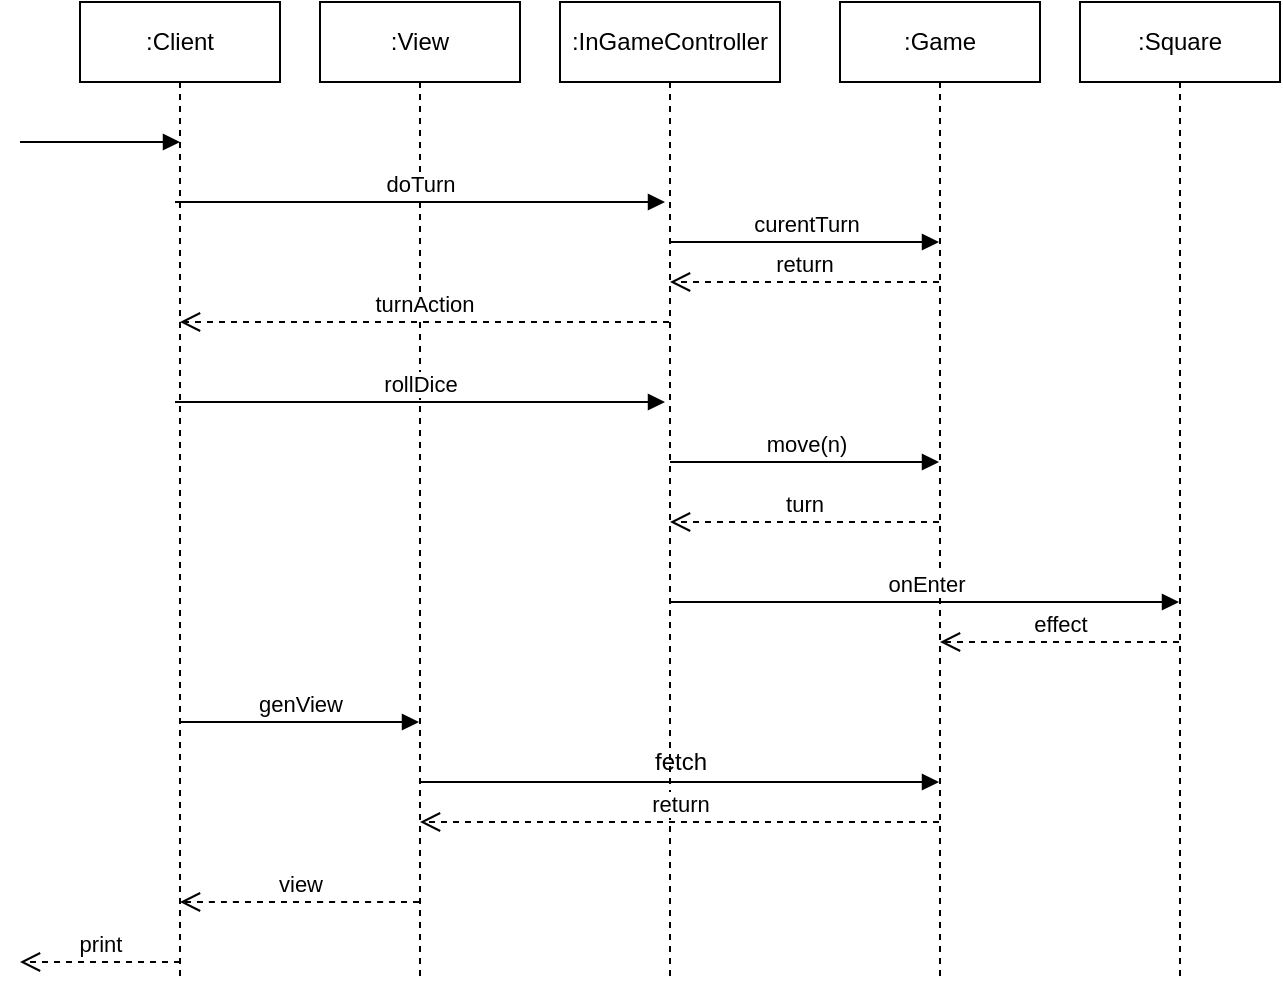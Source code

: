 <mxfile>
    <diagram id="xRZ9BMmsLgcD70vBNWqL" name="Page-1">
        <mxGraphModel dx="898" dy="529" grid="1" gridSize="10" guides="1" tooltips="1" connect="1" arrows="1" fold="1" page="1" pageScale="1" pageWidth="827" pageHeight="1169" math="0" shadow="0">
            <root>
                <mxCell id="0"/>
                <mxCell id="1" parent="0"/>
                <mxCell id="4" value=":Client" style="shape=umlLifeline;perimeter=lifelinePerimeter;whiteSpace=wrap;html=1;container=1;collapsible=0;recursiveResize=0;outlineConnect=0;" parent="1" vertex="1">
                    <mxGeometry x="50" y="100" width="100" height="490" as="geometry"/>
                </mxCell>
                <mxCell id="10" value="" style="html=1;verticalAlign=bottom;endArrow=block;" parent="4" edge="1">
                    <mxGeometry width="80" relative="1" as="geometry">
                        <mxPoint x="-30" y="70" as="sourcePoint"/>
                        <mxPoint x="50" y="70" as="targetPoint"/>
                    </mxGeometry>
                </mxCell>
                <mxCell id="5" value=":InGameController" style="shape=umlLifeline;perimeter=lifelinePerimeter;whiteSpace=wrap;html=1;container=1;collapsible=0;recursiveResize=0;outlineConnect=0;" parent="1" vertex="1">
                    <mxGeometry x="290" y="100" width="110" height="490" as="geometry"/>
                </mxCell>
                <mxCell id="6" value=":Game" style="shape=umlLifeline;perimeter=lifelinePerimeter;whiteSpace=wrap;html=1;container=1;collapsible=0;recursiveResize=0;outlineConnect=0;" parent="1" vertex="1">
                    <mxGeometry x="430" y="100" width="100" height="490" as="geometry"/>
                </mxCell>
                <mxCell id="7" value=":View" style="shape=umlLifeline;perimeter=lifelinePerimeter;whiteSpace=wrap;html=1;container=1;collapsible=0;recursiveResize=0;outlineConnect=0;" parent="1" vertex="1">
                    <mxGeometry x="170" y="100" width="100" height="490" as="geometry"/>
                </mxCell>
                <mxCell id="8" value=":Square" style="shape=umlLifeline;perimeter=lifelinePerimeter;whiteSpace=wrap;html=1;container=1;collapsible=0;recursiveResize=0;outlineConnect=0;" parent="1" vertex="1">
                    <mxGeometry x="550" y="100" width="100" height="490" as="geometry"/>
                </mxCell>
                <mxCell id="9" value="doTurn" style="html=1;verticalAlign=bottom;endArrow=block;" parent="1" edge="1">
                    <mxGeometry width="80" relative="1" as="geometry">
                        <mxPoint x="97.5" y="200" as="sourcePoint"/>
                        <mxPoint x="342.5" y="200" as="targetPoint"/>
                        <Array as="points">
                            <mxPoint x="247.5" y="200"/>
                        </Array>
                    </mxGeometry>
                </mxCell>
                <mxCell id="15" value="rollDice" style="html=1;verticalAlign=bottom;endArrow=block;" parent="1" edge="1">
                    <mxGeometry width="80" relative="1" as="geometry">
                        <mxPoint x="97.5" y="300" as="sourcePoint"/>
                        <mxPoint x="342.5" y="300" as="targetPoint"/>
                        <Array as="points">
                            <mxPoint x="247.5" y="300"/>
                        </Array>
                    </mxGeometry>
                </mxCell>
                <mxCell id="16" value="move(n)" style="html=1;verticalAlign=bottom;endArrow=block;" parent="1" source="5" target="6" edge="1">
                    <mxGeometry width="80" relative="1" as="geometry">
                        <mxPoint x="350" y="270" as="sourcePoint"/>
                        <mxPoint x="480" y="270" as="targetPoint"/>
                        <Array as="points">
                            <mxPoint x="410" y="330"/>
                            <mxPoint x="460" y="330"/>
                        </Array>
                    </mxGeometry>
                </mxCell>
                <mxCell id="18" value="onEnter" style="html=1;verticalAlign=bottom;endArrow=block;" parent="1" source="5" target="8" edge="1">
                    <mxGeometry width="80" relative="1" as="geometry">
                        <mxPoint x="340" y="350" as="sourcePoint"/>
                        <mxPoint x="420" y="350" as="targetPoint"/>
                        <Array as="points">
                            <mxPoint x="400" y="400"/>
                            <mxPoint x="530" y="400"/>
                        </Array>
                    </mxGeometry>
                </mxCell>
                <mxCell id="24" value="genView" style="html=1;verticalAlign=bottom;endArrow=block;" parent="1" source="4" target="7" edge="1">
                    <mxGeometry width="80" relative="1" as="geometry">
                        <mxPoint x="300" y="490" as="sourcePoint"/>
                        <mxPoint x="380" y="490" as="targetPoint"/>
                        <Array as="points">
                            <mxPoint x="150" y="460"/>
                            <mxPoint x="180" y="460"/>
                        </Array>
                    </mxGeometry>
                </mxCell>
                <mxCell id="32" value="view" style="html=1;verticalAlign=bottom;endArrow=open;dashed=1;endSize=8;" parent="1" source="7" target="4" edge="1">
                    <mxGeometry relative="1" as="geometry">
                        <mxPoint x="220" y="580" as="sourcePoint"/>
                        <mxPoint x="260" y="540" as="targetPoint"/>
                        <Array as="points">
                            <mxPoint x="200" y="550"/>
                            <mxPoint x="180" y="550"/>
                            <mxPoint x="120" y="550"/>
                        </Array>
                    </mxGeometry>
                </mxCell>
                <mxCell id="34" value="curentTurn" style="html=1;verticalAlign=bottom;endArrow=block;" parent="1" source="5" target="6" edge="1">
                    <mxGeometry width="80" relative="1" as="geometry">
                        <mxPoint x="350" y="220" as="sourcePoint"/>
                        <mxPoint x="430" y="220" as="targetPoint"/>
                        <Array as="points">
                            <mxPoint x="420" y="220"/>
                        </Array>
                    </mxGeometry>
                </mxCell>
                <mxCell id="35" value="return" style="html=1;verticalAlign=bottom;endArrow=open;dashed=1;endSize=8;" parent="1" source="6" target="5" edge="1">
                    <mxGeometry relative="1" as="geometry">
                        <mxPoint x="430" y="240" as="sourcePoint"/>
                        <mxPoint x="350" y="240" as="targetPoint"/>
                        <Array as="points">
                            <mxPoint x="420" y="240"/>
                        </Array>
                    </mxGeometry>
                </mxCell>
                <mxCell id="36" value="turnAction" style="html=1;verticalAlign=bottom;endArrow=open;dashed=1;endSize=8;" parent="1" source="5" target="4" edge="1">
                    <mxGeometry relative="1" as="geometry">
                        <mxPoint x="350" y="260" as="sourcePoint"/>
                        <mxPoint x="110" y="270" as="targetPoint"/>
                        <Array as="points">
                            <mxPoint x="250" y="260"/>
                        </Array>
                    </mxGeometry>
                </mxCell>
                <mxCell id="37" value="turn" style="html=1;verticalAlign=bottom;endArrow=open;dashed=1;endSize=8;" parent="1" source="6" target="5" edge="1">
                    <mxGeometry relative="1" as="geometry">
                        <mxPoint x="430" y="380" as="sourcePoint"/>
                        <mxPoint x="350" y="380" as="targetPoint"/>
                        <Array as="points">
                            <mxPoint x="450" y="360"/>
                        </Array>
                    </mxGeometry>
                </mxCell>
                <mxCell id="19" value="effect" style="html=1;verticalAlign=bottom;endArrow=open;dashed=1;endSize=8;" parent="1" source="8" target="6" edge="1">
                    <mxGeometry relative="1" as="geometry">
                        <mxPoint x="560" y="380" as="sourcePoint"/>
                        <mxPoint x="480" y="380" as="targetPoint"/>
                        <Array as="points">
                            <mxPoint x="550" y="420"/>
                        </Array>
                    </mxGeometry>
                </mxCell>
                <mxCell id="29" value="return" style="html=1;verticalAlign=bottom;endArrow=open;dashed=1;endSize=8;" parent="1" source="6" target="7" edge="1">
                    <mxGeometry relative="1" as="geometry">
                        <mxPoint x="300" y="460" as="sourcePoint"/>
                        <mxPoint x="220" y="460" as="targetPoint"/>
                        <Array as="points">
                            <mxPoint x="410" y="510"/>
                            <mxPoint x="350" y="510"/>
                            <mxPoint x="260" y="510"/>
                        </Array>
                    </mxGeometry>
                </mxCell>
                <mxCell id="28" value="" style="html=1;verticalAlign=bottom;endArrow=block;" parent="1" source="7" target="6" edge="1">
                    <mxGeometry width="80" relative="1" as="geometry">
                        <mxPoint x="220" y="440" as="sourcePoint"/>
                        <mxPoint x="480" y="440" as="targetPoint"/>
                        <Array as="points">
                            <mxPoint x="350" y="490"/>
                        </Array>
                    </mxGeometry>
                </mxCell>
                <mxCell id="40" value="fetch" style="text;html=1;align=center;verticalAlign=middle;resizable=0;points=[];autosize=1;strokeColor=none;" parent="1" vertex="1">
                    <mxGeometry x="330" y="470" width="40" height="20" as="geometry"/>
                </mxCell>
                <mxCell id="41" value="print" style="html=1;verticalAlign=bottom;endArrow=open;dashed=1;endSize=8;" edge="1" parent="1">
                    <mxGeometry relative="1" as="geometry">
                        <mxPoint x="100" y="580" as="sourcePoint"/>
                        <mxPoint x="20" y="580" as="targetPoint"/>
                    </mxGeometry>
                </mxCell>
            </root>
        </mxGraphModel>
    </diagram>
</mxfile>